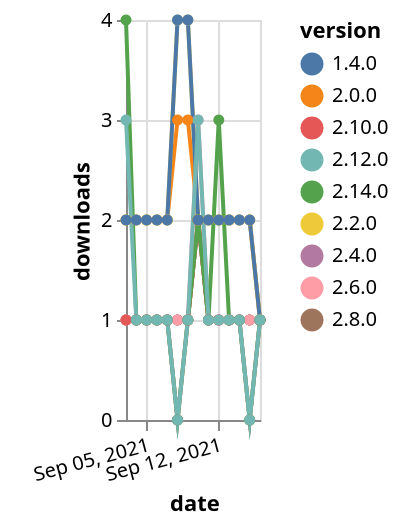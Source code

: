{"$schema": "https://vega.github.io/schema/vega-lite/v5.json", "description": "A simple bar chart with embedded data.", "data": {"values": [{"date": "2021-09-03", "total": 285, "delta": 1, "version": "2.4.0"}, {"date": "2021-09-04", "total": 286, "delta": 1, "version": "2.4.0"}, {"date": "2021-09-05", "total": 287, "delta": 1, "version": "2.4.0"}, {"date": "2021-09-06", "total": 288, "delta": 1, "version": "2.4.0"}, {"date": "2021-09-07", "total": 289, "delta": 1, "version": "2.4.0"}, {"date": "2021-09-08", "total": 290, "delta": 1, "version": "2.4.0"}, {"date": "2021-09-09", "total": 291, "delta": 1, "version": "2.4.0"}, {"date": "2021-09-10", "total": 293, "delta": 2, "version": "2.4.0"}, {"date": "2021-09-11", "total": 294, "delta": 1, "version": "2.4.0"}, {"date": "2021-09-12", "total": 295, "delta": 1, "version": "2.4.0"}, {"date": "2021-09-13", "total": 296, "delta": 1, "version": "2.4.0"}, {"date": "2021-09-14", "total": 297, "delta": 1, "version": "2.4.0"}, {"date": "2021-09-15", "total": 298, "delta": 1, "version": "2.4.0"}, {"date": "2021-09-16", "total": 299, "delta": 1, "version": "2.4.0"}, {"date": "2021-09-03", "total": 227, "delta": 1, "version": "2.8.0"}, {"date": "2021-09-04", "total": 228, "delta": 1, "version": "2.8.0"}, {"date": "2021-09-05", "total": 229, "delta": 1, "version": "2.8.0"}, {"date": "2021-09-06", "total": 230, "delta": 1, "version": "2.8.0"}, {"date": "2021-09-07", "total": 231, "delta": 1, "version": "2.8.0"}, {"date": "2021-09-08", "total": 232, "delta": 1, "version": "2.8.0"}, {"date": "2021-09-09", "total": 233, "delta": 1, "version": "2.8.0"}, {"date": "2021-09-10", "total": 235, "delta": 2, "version": "2.8.0"}, {"date": "2021-09-11", "total": 236, "delta": 1, "version": "2.8.0"}, {"date": "2021-09-12", "total": 237, "delta": 1, "version": "2.8.0"}, {"date": "2021-09-13", "total": 238, "delta": 1, "version": "2.8.0"}, {"date": "2021-09-14", "total": 239, "delta": 1, "version": "2.8.0"}, {"date": "2021-09-15", "total": 240, "delta": 1, "version": "2.8.0"}, {"date": "2021-09-16", "total": 241, "delta": 1, "version": "2.8.0"}, {"date": "2021-09-03", "total": 405, "delta": 1, "version": "2.6.0"}, {"date": "2021-09-04", "total": 406, "delta": 1, "version": "2.6.0"}, {"date": "2021-09-05", "total": 407, "delta": 1, "version": "2.6.0"}, {"date": "2021-09-06", "total": 408, "delta": 1, "version": "2.6.0"}, {"date": "2021-09-07", "total": 409, "delta": 1, "version": "2.6.0"}, {"date": "2021-09-08", "total": 410, "delta": 1, "version": "2.6.0"}, {"date": "2021-09-09", "total": 411, "delta": 1, "version": "2.6.0"}, {"date": "2021-09-10", "total": 414, "delta": 3, "version": "2.6.0"}, {"date": "2021-09-11", "total": 415, "delta": 1, "version": "2.6.0"}, {"date": "2021-09-12", "total": 416, "delta": 1, "version": "2.6.0"}, {"date": "2021-09-13", "total": 417, "delta": 1, "version": "2.6.0"}, {"date": "2021-09-14", "total": 418, "delta": 1, "version": "2.6.0"}, {"date": "2021-09-15", "total": 419, "delta": 1, "version": "2.6.0"}, {"date": "2021-09-16", "total": 420, "delta": 1, "version": "2.6.0"}, {"date": "2021-09-03", "total": 201, "delta": 1, "version": "2.10.0"}, {"date": "2021-09-04", "total": 202, "delta": 1, "version": "2.10.0"}, {"date": "2021-09-05", "total": 203, "delta": 1, "version": "2.10.0"}, {"date": "2021-09-06", "total": 204, "delta": 1, "version": "2.10.0"}, {"date": "2021-09-07", "total": 205, "delta": 1, "version": "2.10.0"}, {"date": "2021-09-08", "total": 205, "delta": 0, "version": "2.10.0"}, {"date": "2021-09-09", "total": 206, "delta": 1, "version": "2.10.0"}, {"date": "2021-09-10", "total": 208, "delta": 2, "version": "2.10.0"}, {"date": "2021-09-11", "total": 209, "delta": 1, "version": "2.10.0"}, {"date": "2021-09-12", "total": 210, "delta": 1, "version": "2.10.0"}, {"date": "2021-09-13", "total": 211, "delta": 1, "version": "2.10.0"}, {"date": "2021-09-14", "total": 212, "delta": 1, "version": "2.10.0"}, {"date": "2021-09-15", "total": 212, "delta": 0, "version": "2.10.0"}, {"date": "2021-09-16", "total": 213, "delta": 1, "version": "2.10.0"}, {"date": "2021-09-03", "total": 2763, "delta": 2, "version": "2.0.0"}, {"date": "2021-09-04", "total": 2765, "delta": 2, "version": "2.0.0"}, {"date": "2021-09-05", "total": 2767, "delta": 2, "version": "2.0.0"}, {"date": "2021-09-06", "total": 2769, "delta": 2, "version": "2.0.0"}, {"date": "2021-09-07", "total": 2771, "delta": 2, "version": "2.0.0"}, {"date": "2021-09-08", "total": 2774, "delta": 3, "version": "2.0.0"}, {"date": "2021-09-09", "total": 2777, "delta": 3, "version": "2.0.0"}, {"date": "2021-09-10", "total": 2779, "delta": 2, "version": "2.0.0"}, {"date": "2021-09-11", "total": 2781, "delta": 2, "version": "2.0.0"}, {"date": "2021-09-12", "total": 2783, "delta": 2, "version": "2.0.0"}, {"date": "2021-09-13", "total": 2785, "delta": 2, "version": "2.0.0"}, {"date": "2021-09-14", "total": 2787, "delta": 2, "version": "2.0.0"}, {"date": "2021-09-15", "total": 2789, "delta": 2, "version": "2.0.0"}, {"date": "2021-09-16", "total": 2790, "delta": 1, "version": "2.0.0"}, {"date": "2021-09-03", "total": 2687, "delta": 2, "version": "2.2.0"}, {"date": "2021-09-04", "total": 2689, "delta": 2, "version": "2.2.0"}, {"date": "2021-09-05", "total": 2691, "delta": 2, "version": "2.2.0"}, {"date": "2021-09-06", "total": 2693, "delta": 2, "version": "2.2.0"}, {"date": "2021-09-07", "total": 2695, "delta": 2, "version": "2.2.0"}, {"date": "2021-09-08", "total": 2699, "delta": 4, "version": "2.2.0"}, {"date": "2021-09-09", "total": 2703, "delta": 4, "version": "2.2.0"}, {"date": "2021-09-10", "total": 2705, "delta": 2, "version": "2.2.0"}, {"date": "2021-09-11", "total": 2707, "delta": 2, "version": "2.2.0"}, {"date": "2021-09-12", "total": 2709, "delta": 2, "version": "2.2.0"}, {"date": "2021-09-13", "total": 2711, "delta": 2, "version": "2.2.0"}, {"date": "2021-09-14", "total": 2713, "delta": 2, "version": "2.2.0"}, {"date": "2021-09-15", "total": 2715, "delta": 2, "version": "2.2.0"}, {"date": "2021-09-16", "total": 2716, "delta": 1, "version": "2.2.0"}, {"date": "2021-09-03", "total": 143, "delta": 4, "version": "2.14.0"}, {"date": "2021-09-04", "total": 144, "delta": 1, "version": "2.14.0"}, {"date": "2021-09-05", "total": 145, "delta": 1, "version": "2.14.0"}, {"date": "2021-09-06", "total": 146, "delta": 1, "version": "2.14.0"}, {"date": "2021-09-07", "total": 147, "delta": 1, "version": "2.14.0"}, {"date": "2021-09-08", "total": 147, "delta": 0, "version": "2.14.0"}, {"date": "2021-09-09", "total": 148, "delta": 1, "version": "2.14.0"}, {"date": "2021-09-10", "total": 150, "delta": 2, "version": "2.14.0"}, {"date": "2021-09-11", "total": 151, "delta": 1, "version": "2.14.0"}, {"date": "2021-09-12", "total": 154, "delta": 3, "version": "2.14.0"}, {"date": "2021-09-13", "total": 155, "delta": 1, "version": "2.14.0"}, {"date": "2021-09-14", "total": 156, "delta": 1, "version": "2.14.0"}, {"date": "2021-09-15", "total": 156, "delta": 0, "version": "2.14.0"}, {"date": "2021-09-16", "total": 157, "delta": 1, "version": "2.14.0"}, {"date": "2021-09-03", "total": 3024, "delta": 2, "version": "1.4.0"}, {"date": "2021-09-04", "total": 3026, "delta": 2, "version": "1.4.0"}, {"date": "2021-09-05", "total": 3028, "delta": 2, "version": "1.4.0"}, {"date": "2021-09-06", "total": 3030, "delta": 2, "version": "1.4.0"}, {"date": "2021-09-07", "total": 3032, "delta": 2, "version": "1.4.0"}, {"date": "2021-09-08", "total": 3036, "delta": 4, "version": "1.4.0"}, {"date": "2021-09-09", "total": 3040, "delta": 4, "version": "1.4.0"}, {"date": "2021-09-10", "total": 3042, "delta": 2, "version": "1.4.0"}, {"date": "2021-09-11", "total": 3044, "delta": 2, "version": "1.4.0"}, {"date": "2021-09-12", "total": 3046, "delta": 2, "version": "1.4.0"}, {"date": "2021-09-13", "total": 3048, "delta": 2, "version": "1.4.0"}, {"date": "2021-09-14", "total": 3050, "delta": 2, "version": "1.4.0"}, {"date": "2021-09-15", "total": 3052, "delta": 2, "version": "1.4.0"}, {"date": "2021-09-16", "total": 3053, "delta": 1, "version": "1.4.0"}, {"date": "2021-09-03", "total": 252, "delta": 3, "version": "2.12.0"}, {"date": "2021-09-04", "total": 253, "delta": 1, "version": "2.12.0"}, {"date": "2021-09-05", "total": 254, "delta": 1, "version": "2.12.0"}, {"date": "2021-09-06", "total": 255, "delta": 1, "version": "2.12.0"}, {"date": "2021-09-07", "total": 256, "delta": 1, "version": "2.12.0"}, {"date": "2021-09-08", "total": 256, "delta": 0, "version": "2.12.0"}, {"date": "2021-09-09", "total": 257, "delta": 1, "version": "2.12.0"}, {"date": "2021-09-10", "total": 260, "delta": 3, "version": "2.12.0"}, {"date": "2021-09-11", "total": 261, "delta": 1, "version": "2.12.0"}, {"date": "2021-09-12", "total": 262, "delta": 1, "version": "2.12.0"}, {"date": "2021-09-13", "total": 263, "delta": 1, "version": "2.12.0"}, {"date": "2021-09-14", "total": 264, "delta": 1, "version": "2.12.0"}, {"date": "2021-09-15", "total": 264, "delta": 0, "version": "2.12.0"}, {"date": "2021-09-16", "total": 265, "delta": 1, "version": "2.12.0"}]}, "width": "container", "mark": {"type": "line", "point": {"filled": true}}, "encoding": {"x": {"field": "date", "type": "temporal", "timeUnit": "yearmonthdate", "title": "date", "axis": {"labelAngle": -15}}, "y": {"field": "delta", "type": "quantitative", "title": "downloads"}, "color": {"field": "version", "type": "nominal"}, "tooltip": {"field": "delta"}}}